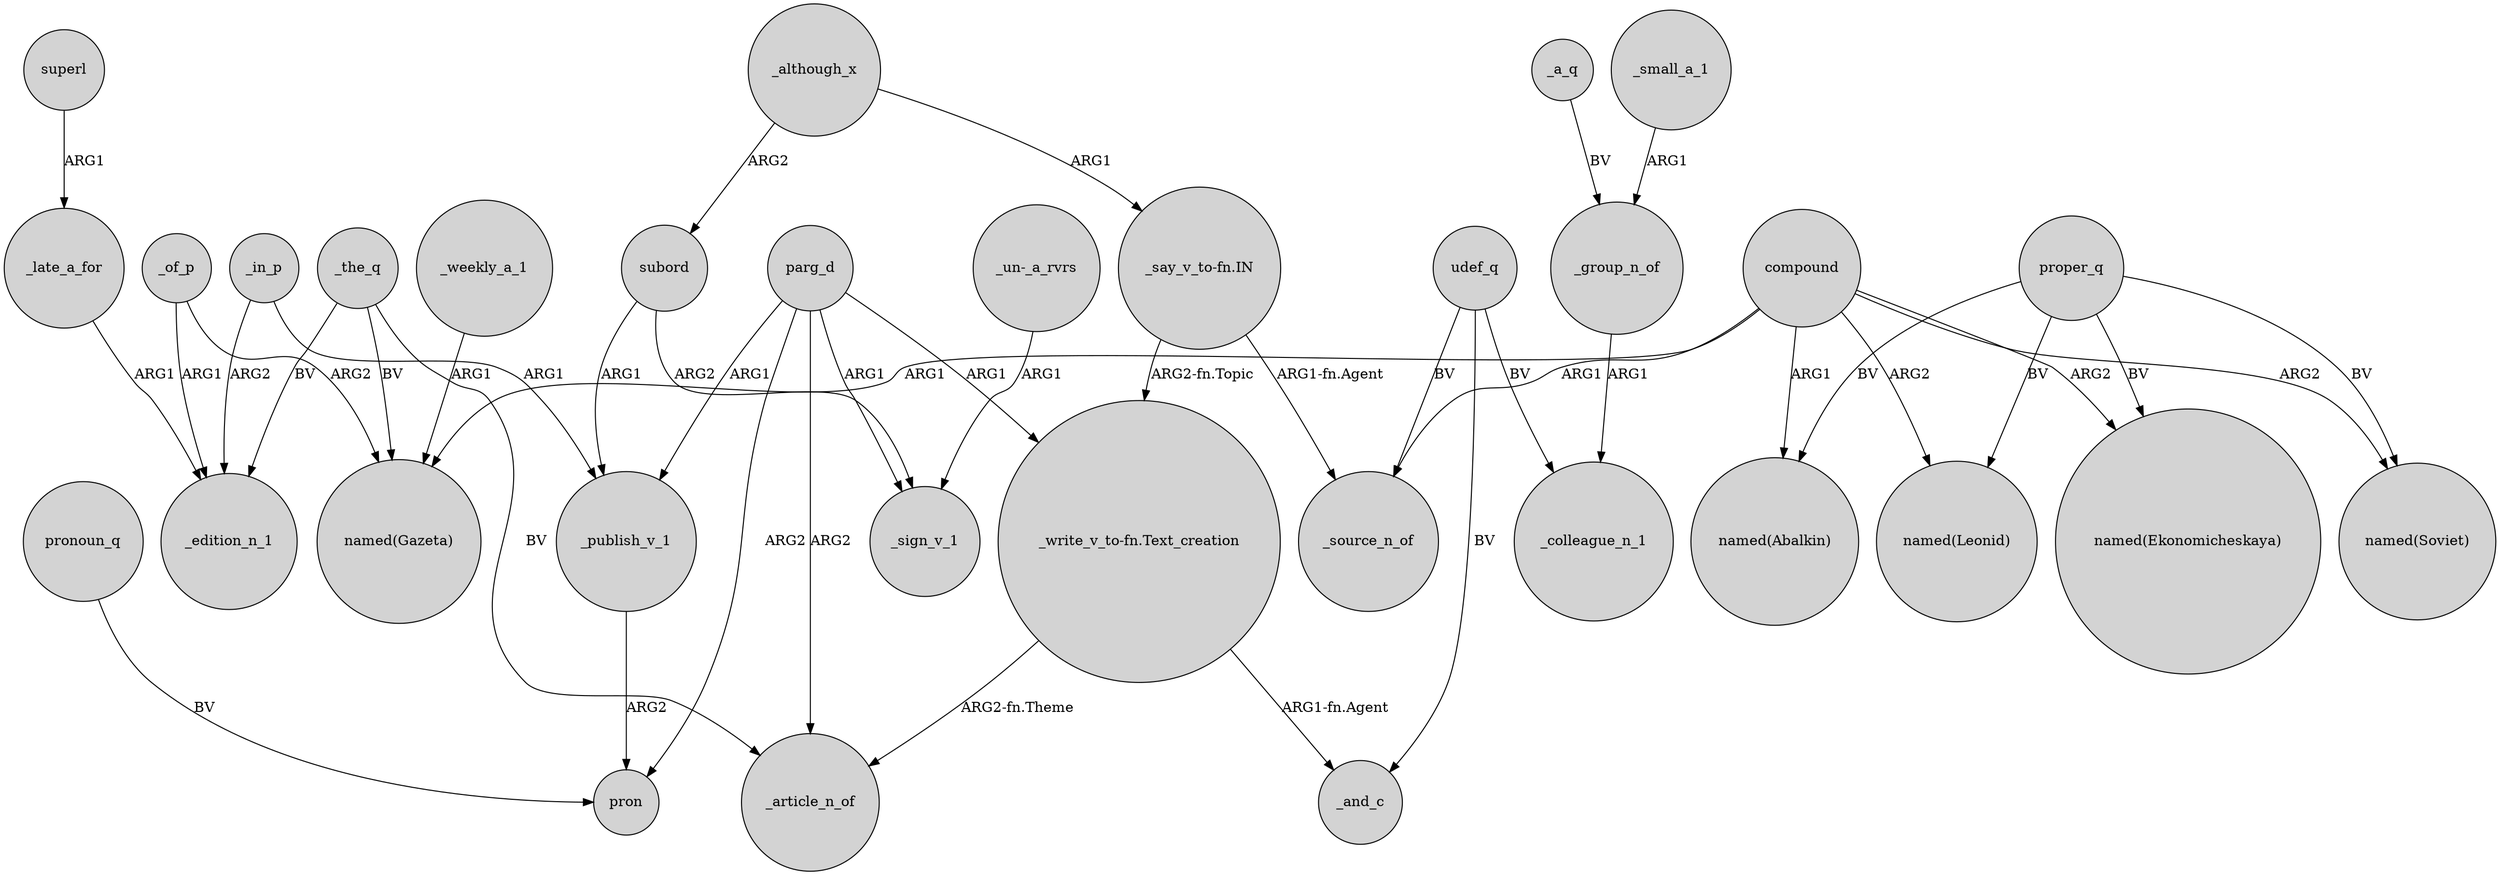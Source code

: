 digraph {
	node [shape=circle style=filled]
	_of_p -> _edition_n_1 [label=ARG1]
	_of_p -> "named(Gazeta)" [label=ARG2]
	_in_p -> _edition_n_1 [label=ARG2]
	_the_q -> _edition_n_1 [label=BV]
	parg_d -> _article_n_of [label=ARG2]
	_the_q -> "named(Gazeta)" [label=BV]
	compound -> _source_n_of [label=ARG1]
	_in_p -> _publish_v_1 [label=ARG1]
	compound -> "named(Abalkin)" [label=ARG1]
	compound -> "named(Ekonomicheskaya)" [label=ARG2]
	"_write_v_to-fn.Text_creation" -> _article_n_of [label="ARG2-fn.Theme"]
	_publish_v_1 -> pron [label=ARG2]
	"_say_v_to-fn.IN" -> _source_n_of [label="ARG1-fn.Agent"]
	proper_q -> "named(Ekonomicheskaya)" [label=BV]
	superl -> _late_a_for [label=ARG1]
	_although_x -> "_say_v_to-fn.IN" [label=ARG1]
	_small_a_1 -> _group_n_of [label=ARG1]
	_late_a_for -> _edition_n_1 [label=ARG1]
	subord -> _sign_v_1 [label=ARG2]
	"_un-_a_rvrs" -> _sign_v_1 [label=ARG1]
	proper_q -> "named(Soviet)" [label=BV]
	proper_q -> "named(Abalkin)" [label=BV]
	parg_d -> pron [label=ARG2]
	parg_d -> "_write_v_to-fn.Text_creation" [label=ARG1]
	pronoun_q -> pron [label=BV]
	"_write_v_to-fn.Text_creation" -> _and_c [label="ARG1-fn.Agent"]
	parg_d -> _sign_v_1 [label=ARG1]
	_the_q -> _article_n_of [label=BV]
	parg_d -> _publish_v_1 [label=ARG1]
	compound -> "named(Leonid)" [label=ARG2]
	subord -> _publish_v_1 [label=ARG1]
	_group_n_of -> _colleague_n_1 [label=ARG1]
	"_say_v_to-fn.IN" -> "_write_v_to-fn.Text_creation" [label="ARG2-fn.Topic"]
	compound -> "named(Soviet)" [label=ARG2]
	compound -> "named(Gazeta)" [label=ARG1]
	udef_q -> _colleague_n_1 [label=BV]
	_although_x -> subord [label=ARG2]
	_a_q -> _group_n_of [label=BV]
	_weekly_a_1 -> "named(Gazeta)" [label=ARG1]
	udef_q -> _source_n_of [label=BV]
	udef_q -> _and_c [label=BV]
	proper_q -> "named(Leonid)" [label=BV]
}
